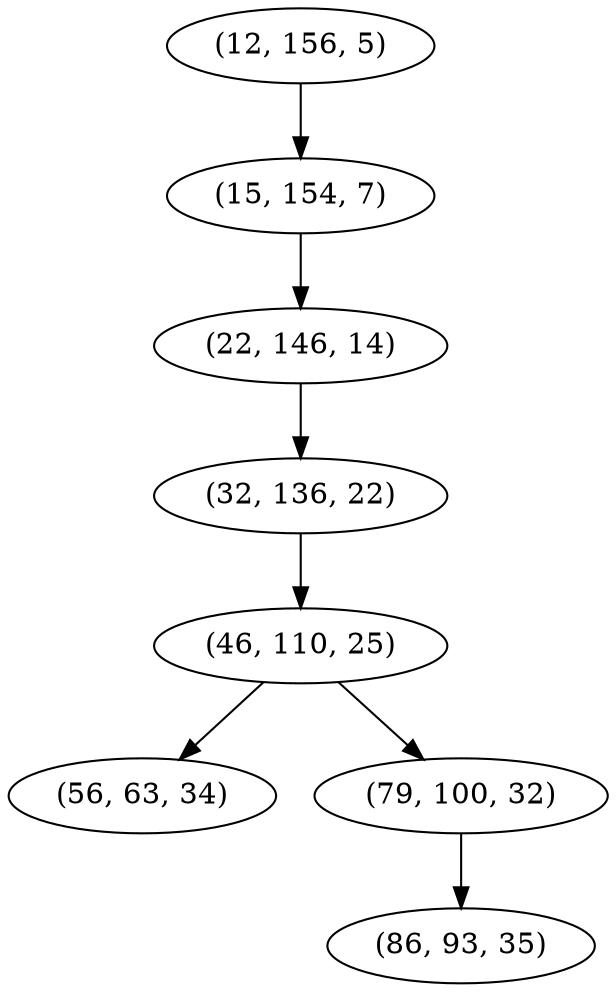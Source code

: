 digraph tree {
    "(12, 156, 5)";
    "(15, 154, 7)";
    "(22, 146, 14)";
    "(32, 136, 22)";
    "(46, 110, 25)";
    "(56, 63, 34)";
    "(79, 100, 32)";
    "(86, 93, 35)";
    "(12, 156, 5)" -> "(15, 154, 7)";
    "(15, 154, 7)" -> "(22, 146, 14)";
    "(22, 146, 14)" -> "(32, 136, 22)";
    "(32, 136, 22)" -> "(46, 110, 25)";
    "(46, 110, 25)" -> "(56, 63, 34)";
    "(46, 110, 25)" -> "(79, 100, 32)";
    "(79, 100, 32)" -> "(86, 93, 35)";
}
